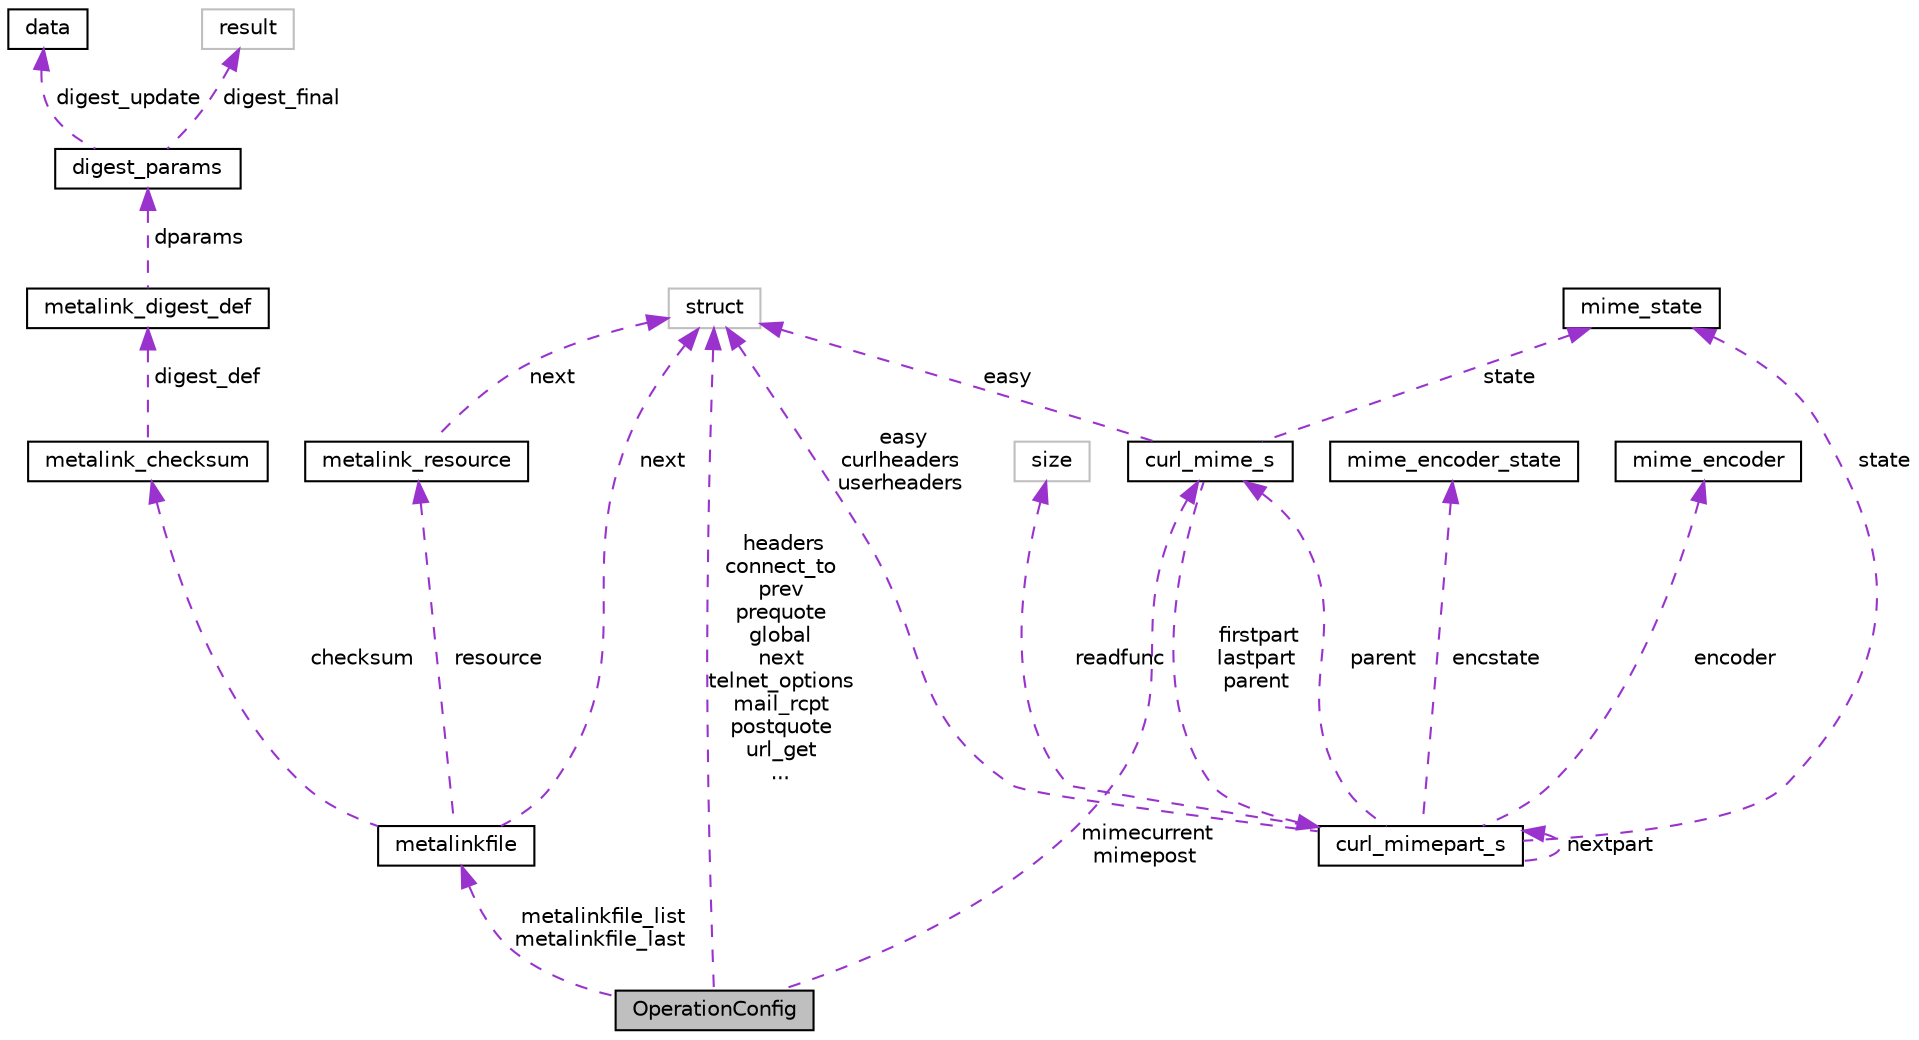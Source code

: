 digraph "OperationConfig"
{
  edge [fontname="Helvetica",fontsize="10",labelfontname="Helvetica",labelfontsize="10"];
  node [fontname="Helvetica",fontsize="10",shape=record];
  Node1 [label="OperationConfig",height=0.2,width=0.4,color="black", fillcolor="grey75", style="filled", fontcolor="black"];
  Node2 -> Node1 [dir="back",color="darkorchid3",fontsize="10",style="dashed",label=" metalinkfile_list\nmetalinkfile_last" ,fontname="Helvetica"];
  Node2 [label="metalinkfile",height=0.2,width=0.4,color="black", fillcolor="white", style="filled",URL="$structmetalinkfile.html"];
  Node3 -> Node2 [dir="back",color="darkorchid3",fontsize="10",style="dashed",label=" next" ,fontname="Helvetica"];
  Node3 [label="struct",height=0.2,width=0.4,color="grey75", fillcolor="white", style="filled"];
  Node4 -> Node2 [dir="back",color="darkorchid3",fontsize="10",style="dashed",label=" checksum" ,fontname="Helvetica"];
  Node4 [label="metalink_checksum",height=0.2,width=0.4,color="black", fillcolor="white", style="filled",URL="$structmetalink__checksum.html"];
  Node5 -> Node4 [dir="back",color="darkorchid3",fontsize="10",style="dashed",label=" digest_def" ,fontname="Helvetica"];
  Node5 [label="metalink_digest_def",height=0.2,width=0.4,color="black", fillcolor="white", style="filled",URL="$structmetalink__digest__def.html"];
  Node6 -> Node5 [dir="back",color="darkorchid3",fontsize="10",style="dashed",label=" dparams" ,fontname="Helvetica"];
  Node6 [label="digest_params",height=0.2,width=0.4,color="black", fillcolor="white", style="filled",URL="$structdigest__params.html"];
  Node7 -> Node6 [dir="back",color="darkorchid3",fontsize="10",style="dashed",label=" digest_update" ,fontname="Helvetica"];
  Node7 [label="data",height=0.2,width=0.4,color="black", fillcolor="white", style="filled",URL="$structdata.html"];
  Node8 -> Node6 [dir="back",color="darkorchid3",fontsize="10",style="dashed",label=" digest_final" ,fontname="Helvetica"];
  Node8 [label="result",height=0.2,width=0.4,color="grey75", fillcolor="white", style="filled"];
  Node9 -> Node2 [dir="back",color="darkorchid3",fontsize="10",style="dashed",label=" resource" ,fontname="Helvetica"];
  Node9 [label="metalink_resource",height=0.2,width=0.4,color="black", fillcolor="white", style="filled",URL="$structmetalink__resource.html"];
  Node3 -> Node9 [dir="back",color="darkorchid3",fontsize="10",style="dashed",label=" next" ,fontname="Helvetica"];
  Node3 -> Node1 [dir="back",color="darkorchid3",fontsize="10",style="dashed",label=" headers\nconnect_to\nprev\nprequote\nglobal\nnext\ntelnet_options\nmail_rcpt\npostquote\nurl_get\n..." ,fontname="Helvetica"];
  Node10 -> Node1 [dir="back",color="darkorchid3",fontsize="10",style="dashed",label=" mimecurrent\nmimepost" ,fontname="Helvetica"];
  Node10 [label="curl_mime_s",height=0.2,width=0.4,color="black", fillcolor="white", style="filled",URL="$structcurl__mime__s.html"];
  Node3 -> Node10 [dir="back",color="darkorchid3",fontsize="10",style="dashed",label=" easy" ,fontname="Helvetica"];
  Node11 -> Node10 [dir="back",color="darkorchid3",fontsize="10",style="dashed",label=" state" ,fontname="Helvetica"];
  Node11 [label="mime_state",height=0.2,width=0.4,color="black", fillcolor="white", style="filled",URL="$structmime__state.html"];
  Node12 -> Node10 [dir="back",color="darkorchid3",fontsize="10",style="dashed",label=" firstpart\nlastpart\nparent" ,fontname="Helvetica"];
  Node12 [label="curl_mimepart_s",height=0.2,width=0.4,color="black", fillcolor="white", style="filled",URL="$structcurl__mimepart__s.html"];
  Node13 -> Node12 [dir="back",color="darkorchid3",fontsize="10",style="dashed",label=" readfunc" ,fontname="Helvetica"];
  Node13 [label="size",height=0.2,width=0.4,color="grey75", fillcolor="white", style="filled"];
  Node14 -> Node12 [dir="back",color="darkorchid3",fontsize="10",style="dashed",label=" encstate" ,fontname="Helvetica"];
  Node14 [label="mime_encoder_state",height=0.2,width=0.4,color="black", fillcolor="white", style="filled",URL="$structmime__encoder__state.html"];
  Node3 -> Node12 [dir="back",color="darkorchid3",fontsize="10",style="dashed",label=" easy\ncurlheaders\nuserheaders" ,fontname="Helvetica"];
  Node11 -> Node12 [dir="back",color="darkorchid3",fontsize="10",style="dashed",label=" state" ,fontname="Helvetica"];
  Node15 -> Node12 [dir="back",color="darkorchid3",fontsize="10",style="dashed",label=" encoder" ,fontname="Helvetica"];
  Node15 [label="mime_encoder",height=0.2,width=0.4,color="black", fillcolor="white", style="filled",URL="$structmime__encoder.html"];
  Node10 -> Node12 [dir="back",color="darkorchid3",fontsize="10",style="dashed",label=" parent" ,fontname="Helvetica"];
  Node12 -> Node12 [dir="back",color="darkorchid3",fontsize="10",style="dashed",label=" nextpart" ,fontname="Helvetica"];
}
